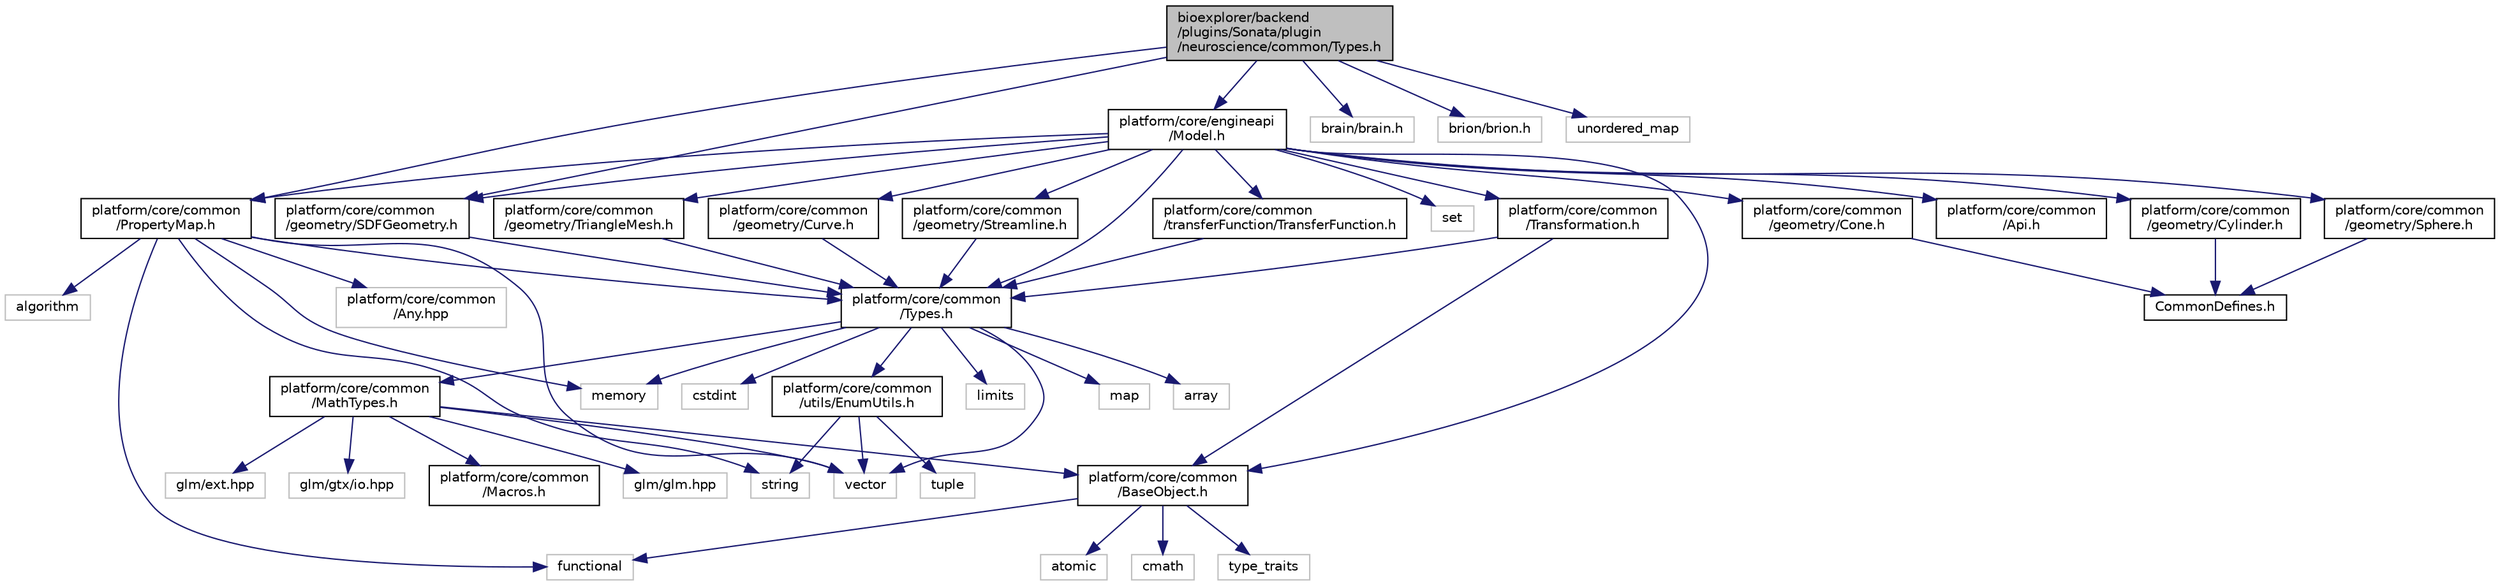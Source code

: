 digraph "bioexplorer/backend/plugins/Sonata/plugin/neuroscience/common/Types.h"
{
 // LATEX_PDF_SIZE
  edge [fontname="Helvetica",fontsize="10",labelfontname="Helvetica",labelfontsize="10"];
  node [fontname="Helvetica",fontsize="10",shape=record];
  Node1 [label="bioexplorer/backend\l/plugins/Sonata/plugin\l/neuroscience/common/Types.h",height=0.2,width=0.4,color="black", fillcolor="grey75", style="filled", fontcolor="black",tooltip=" "];
  Node1 -> Node2 [color="midnightblue",fontsize="10",style="solid",fontname="Helvetica"];
  Node2 [label="platform/core/common\l/PropertyMap.h",height=0.2,width=0.4,color="black", fillcolor="white", style="filled",URL="$dc/d04/PropertyMap_8h.html",tooltip=" "];
  Node2 -> Node3 [color="midnightblue",fontsize="10",style="solid",fontname="Helvetica"];
  Node3 [label="platform/core/common\l/Types.h",height=0.2,width=0.4,color="black", fillcolor="white", style="filled",URL="$de/d53/platform_2core_2common_2Types_8h.html",tooltip=" "];
  Node3 -> Node4 [color="midnightblue",fontsize="10",style="solid",fontname="Helvetica"];
  Node4 [label="platform/core/common\l/MathTypes.h",height=0.2,width=0.4,color="black", fillcolor="white", style="filled",URL="$d5/d55/MathTypes_8h.html",tooltip=" "];
  Node4 -> Node5 [color="midnightblue",fontsize="10",style="solid",fontname="Helvetica"];
  Node5 [label="glm/glm.hpp",height=0.2,width=0.4,color="grey75", fillcolor="white", style="filled",tooltip=" "];
  Node4 -> Node6 [color="midnightblue",fontsize="10",style="solid",fontname="Helvetica"];
  Node6 [label="glm/ext.hpp",height=0.2,width=0.4,color="grey75", fillcolor="white", style="filled",tooltip=" "];
  Node4 -> Node7 [color="midnightblue",fontsize="10",style="solid",fontname="Helvetica"];
  Node7 [label="glm/gtx/io.hpp",height=0.2,width=0.4,color="grey75", fillcolor="white", style="filled",tooltip=" "];
  Node4 -> Node8 [color="midnightblue",fontsize="10",style="solid",fontname="Helvetica"];
  Node8 [label="vector",height=0.2,width=0.4,color="grey75", fillcolor="white", style="filled",tooltip=" "];
  Node4 -> Node9 [color="midnightblue",fontsize="10",style="solid",fontname="Helvetica"];
  Node9 [label="platform/core/common\l/BaseObject.h",height=0.2,width=0.4,color="black", fillcolor="white", style="filled",URL="$d0/d3f/BaseObject_8h.html",tooltip=" "];
  Node9 -> Node10 [color="midnightblue",fontsize="10",style="solid",fontname="Helvetica"];
  Node10 [label="atomic",height=0.2,width=0.4,color="grey75", fillcolor="white", style="filled",tooltip=" "];
  Node9 -> Node11 [color="midnightblue",fontsize="10",style="solid",fontname="Helvetica"];
  Node11 [label="cmath",height=0.2,width=0.4,color="grey75", fillcolor="white", style="filled",tooltip=" "];
  Node9 -> Node12 [color="midnightblue",fontsize="10",style="solid",fontname="Helvetica"];
  Node12 [label="functional",height=0.2,width=0.4,color="grey75", fillcolor="white", style="filled",tooltip=" "];
  Node9 -> Node13 [color="midnightblue",fontsize="10",style="solid",fontname="Helvetica"];
  Node13 [label="type_traits",height=0.2,width=0.4,color="grey75", fillcolor="white", style="filled",tooltip=" "];
  Node4 -> Node14 [color="midnightblue",fontsize="10",style="solid",fontname="Helvetica"];
  Node14 [label="platform/core/common\l/Macros.h",height=0.2,width=0.4,color="black", fillcolor="white", style="filled",URL="$df/d0a/Macros_8h.html",tooltip=" "];
  Node3 -> Node15 [color="midnightblue",fontsize="10",style="solid",fontname="Helvetica"];
  Node15 [label="platform/core/common\l/utils/EnumUtils.h",height=0.2,width=0.4,color="black", fillcolor="white", style="filled",URL="$d3/d34/EnumUtils_8h.html",tooltip=" "];
  Node15 -> Node16 [color="midnightblue",fontsize="10",style="solid",fontname="Helvetica"];
  Node16 [label="string",height=0.2,width=0.4,color="grey75", fillcolor="white", style="filled",tooltip=" "];
  Node15 -> Node17 [color="midnightblue",fontsize="10",style="solid",fontname="Helvetica"];
  Node17 [label="tuple",height=0.2,width=0.4,color="grey75", fillcolor="white", style="filled",tooltip=" "];
  Node15 -> Node8 [color="midnightblue",fontsize="10",style="solid",fontname="Helvetica"];
  Node3 -> Node18 [color="midnightblue",fontsize="10",style="solid",fontname="Helvetica"];
  Node18 [label="array",height=0.2,width=0.4,color="grey75", fillcolor="white", style="filled",tooltip=" "];
  Node3 -> Node19 [color="midnightblue",fontsize="10",style="solid",fontname="Helvetica"];
  Node19 [label="cstdint",height=0.2,width=0.4,color="grey75", fillcolor="white", style="filled",tooltip=" "];
  Node3 -> Node20 [color="midnightblue",fontsize="10",style="solid",fontname="Helvetica"];
  Node20 [label="limits",height=0.2,width=0.4,color="grey75", fillcolor="white", style="filled",tooltip=" "];
  Node3 -> Node21 [color="midnightblue",fontsize="10",style="solid",fontname="Helvetica"];
  Node21 [label="map",height=0.2,width=0.4,color="grey75", fillcolor="white", style="filled",tooltip=" "];
  Node3 -> Node22 [color="midnightblue",fontsize="10",style="solid",fontname="Helvetica"];
  Node22 [label="memory",height=0.2,width=0.4,color="grey75", fillcolor="white", style="filled",tooltip=" "];
  Node3 -> Node8 [color="midnightblue",fontsize="10",style="solid",fontname="Helvetica"];
  Node2 -> Node23 [color="midnightblue",fontsize="10",style="solid",fontname="Helvetica"];
  Node23 [label="platform/core/common\l/Any.hpp",height=0.2,width=0.4,color="grey75", fillcolor="white", style="filled",tooltip=" "];
  Node2 -> Node24 [color="midnightblue",fontsize="10",style="solid",fontname="Helvetica"];
  Node24 [label="algorithm",height=0.2,width=0.4,color="grey75", fillcolor="white", style="filled",tooltip=" "];
  Node2 -> Node12 [color="midnightblue",fontsize="10",style="solid",fontname="Helvetica"];
  Node2 -> Node22 [color="midnightblue",fontsize="10",style="solid",fontname="Helvetica"];
  Node2 -> Node16 [color="midnightblue",fontsize="10",style="solid",fontname="Helvetica"];
  Node2 -> Node8 [color="midnightblue",fontsize="10",style="solid",fontname="Helvetica"];
  Node1 -> Node25 [color="midnightblue",fontsize="10",style="solid",fontname="Helvetica"];
  Node25 [label="platform/core/common\l/geometry/SDFGeometry.h",height=0.2,width=0.4,color="black", fillcolor="white", style="filled",URL="$d2/df3/SDFGeometry_8h.html",tooltip=" "];
  Node25 -> Node3 [color="midnightblue",fontsize="10",style="solid",fontname="Helvetica"];
  Node1 -> Node26 [color="midnightblue",fontsize="10",style="solid",fontname="Helvetica"];
  Node26 [label="platform/core/engineapi\l/Model.h",height=0.2,width=0.4,color="black", fillcolor="white", style="filled",URL="$d3/d5a/Model_8h.html",tooltip=" "];
  Node26 -> Node27 [color="midnightblue",fontsize="10",style="solid",fontname="Helvetica"];
  Node27 [label="platform/core/common\l/Api.h",height=0.2,width=0.4,color="black", fillcolor="white", style="filled",URL="$df/d21/Api_8h.html",tooltip=" "];
  Node26 -> Node9 [color="midnightblue",fontsize="10",style="solid",fontname="Helvetica"];
  Node26 -> Node2 [color="midnightblue",fontsize="10",style="solid",fontname="Helvetica"];
  Node26 -> Node28 [color="midnightblue",fontsize="10",style="solid",fontname="Helvetica"];
  Node28 [label="platform/core/common\l/Transformation.h",height=0.2,width=0.4,color="black", fillcolor="white", style="filled",URL="$df/d1e/Transformation_8h.html",tooltip=" "];
  Node28 -> Node9 [color="midnightblue",fontsize="10",style="solid",fontname="Helvetica"];
  Node28 -> Node3 [color="midnightblue",fontsize="10",style="solid",fontname="Helvetica"];
  Node26 -> Node3 [color="midnightblue",fontsize="10",style="solid",fontname="Helvetica"];
  Node26 -> Node29 [color="midnightblue",fontsize="10",style="solid",fontname="Helvetica"];
  Node29 [label="platform/core/common\l/geometry/Cone.h",height=0.2,width=0.4,color="black", fillcolor="white", style="filled",URL="$d1/d9b/Cone_8h.html",tooltip=" "];
  Node29 -> Node30 [color="midnightblue",fontsize="10",style="solid",fontname="Helvetica"];
  Node30 [label="CommonDefines.h",height=0.2,width=0.4,color="black", fillcolor="white", style="filled",URL="$de/d05/CommonDefines_8h.html",tooltip=" "];
  Node26 -> Node31 [color="midnightblue",fontsize="10",style="solid",fontname="Helvetica"];
  Node31 [label="platform/core/common\l/geometry/Curve.h",height=0.2,width=0.4,color="black", fillcolor="white", style="filled",URL="$d8/de7/Curve_8h.html",tooltip=" "];
  Node31 -> Node3 [color="midnightblue",fontsize="10",style="solid",fontname="Helvetica"];
  Node26 -> Node32 [color="midnightblue",fontsize="10",style="solid",fontname="Helvetica"];
  Node32 [label="platform/core/common\l/geometry/Cylinder.h",height=0.2,width=0.4,color="black", fillcolor="white", style="filled",URL="$d9/d0a/Cylinder_8h.html",tooltip=" "];
  Node32 -> Node30 [color="midnightblue",fontsize="10",style="solid",fontname="Helvetica"];
  Node26 -> Node25 [color="midnightblue",fontsize="10",style="solid",fontname="Helvetica"];
  Node26 -> Node33 [color="midnightblue",fontsize="10",style="solid",fontname="Helvetica"];
  Node33 [label="platform/core/common\l/geometry/Sphere.h",height=0.2,width=0.4,color="black", fillcolor="white", style="filled",URL="$d3/dca/Sphere_8h.html",tooltip=" "];
  Node33 -> Node30 [color="midnightblue",fontsize="10",style="solid",fontname="Helvetica"];
  Node26 -> Node34 [color="midnightblue",fontsize="10",style="solid",fontname="Helvetica"];
  Node34 [label="platform/core/common\l/geometry/Streamline.h",height=0.2,width=0.4,color="black", fillcolor="white", style="filled",URL="$dd/dec/Streamline_8h.html",tooltip=" "];
  Node34 -> Node3 [color="midnightblue",fontsize="10",style="solid",fontname="Helvetica"];
  Node26 -> Node35 [color="midnightblue",fontsize="10",style="solid",fontname="Helvetica"];
  Node35 [label="platform/core/common\l/geometry/TriangleMesh.h",height=0.2,width=0.4,color="black", fillcolor="white", style="filled",URL="$df/dfa/TriangleMesh_8h.html",tooltip=" "];
  Node35 -> Node3 [color="midnightblue",fontsize="10",style="solid",fontname="Helvetica"];
  Node26 -> Node36 [color="midnightblue",fontsize="10",style="solid",fontname="Helvetica"];
  Node36 [label="platform/core/common\l/transferFunction/TransferFunction.h",height=0.2,width=0.4,color="black", fillcolor="white", style="filled",URL="$de/d18/TransferFunction_8h.html",tooltip=" "];
  Node36 -> Node3 [color="midnightblue",fontsize="10",style="solid",fontname="Helvetica"];
  Node26 -> Node37 [color="midnightblue",fontsize="10",style="solid",fontname="Helvetica"];
  Node37 [label="set",height=0.2,width=0.4,color="grey75", fillcolor="white", style="filled",tooltip=" "];
  Node1 -> Node38 [color="midnightblue",fontsize="10",style="solid",fontname="Helvetica"];
  Node38 [label="brain/brain.h",height=0.2,width=0.4,color="grey75", fillcolor="white", style="filled",tooltip=" "];
  Node1 -> Node39 [color="midnightblue",fontsize="10",style="solid",fontname="Helvetica"];
  Node39 [label="brion/brion.h",height=0.2,width=0.4,color="grey75", fillcolor="white", style="filled",tooltip=" "];
  Node1 -> Node40 [color="midnightblue",fontsize="10",style="solid",fontname="Helvetica"];
  Node40 [label="unordered_map",height=0.2,width=0.4,color="grey75", fillcolor="white", style="filled",tooltip=" "];
}
